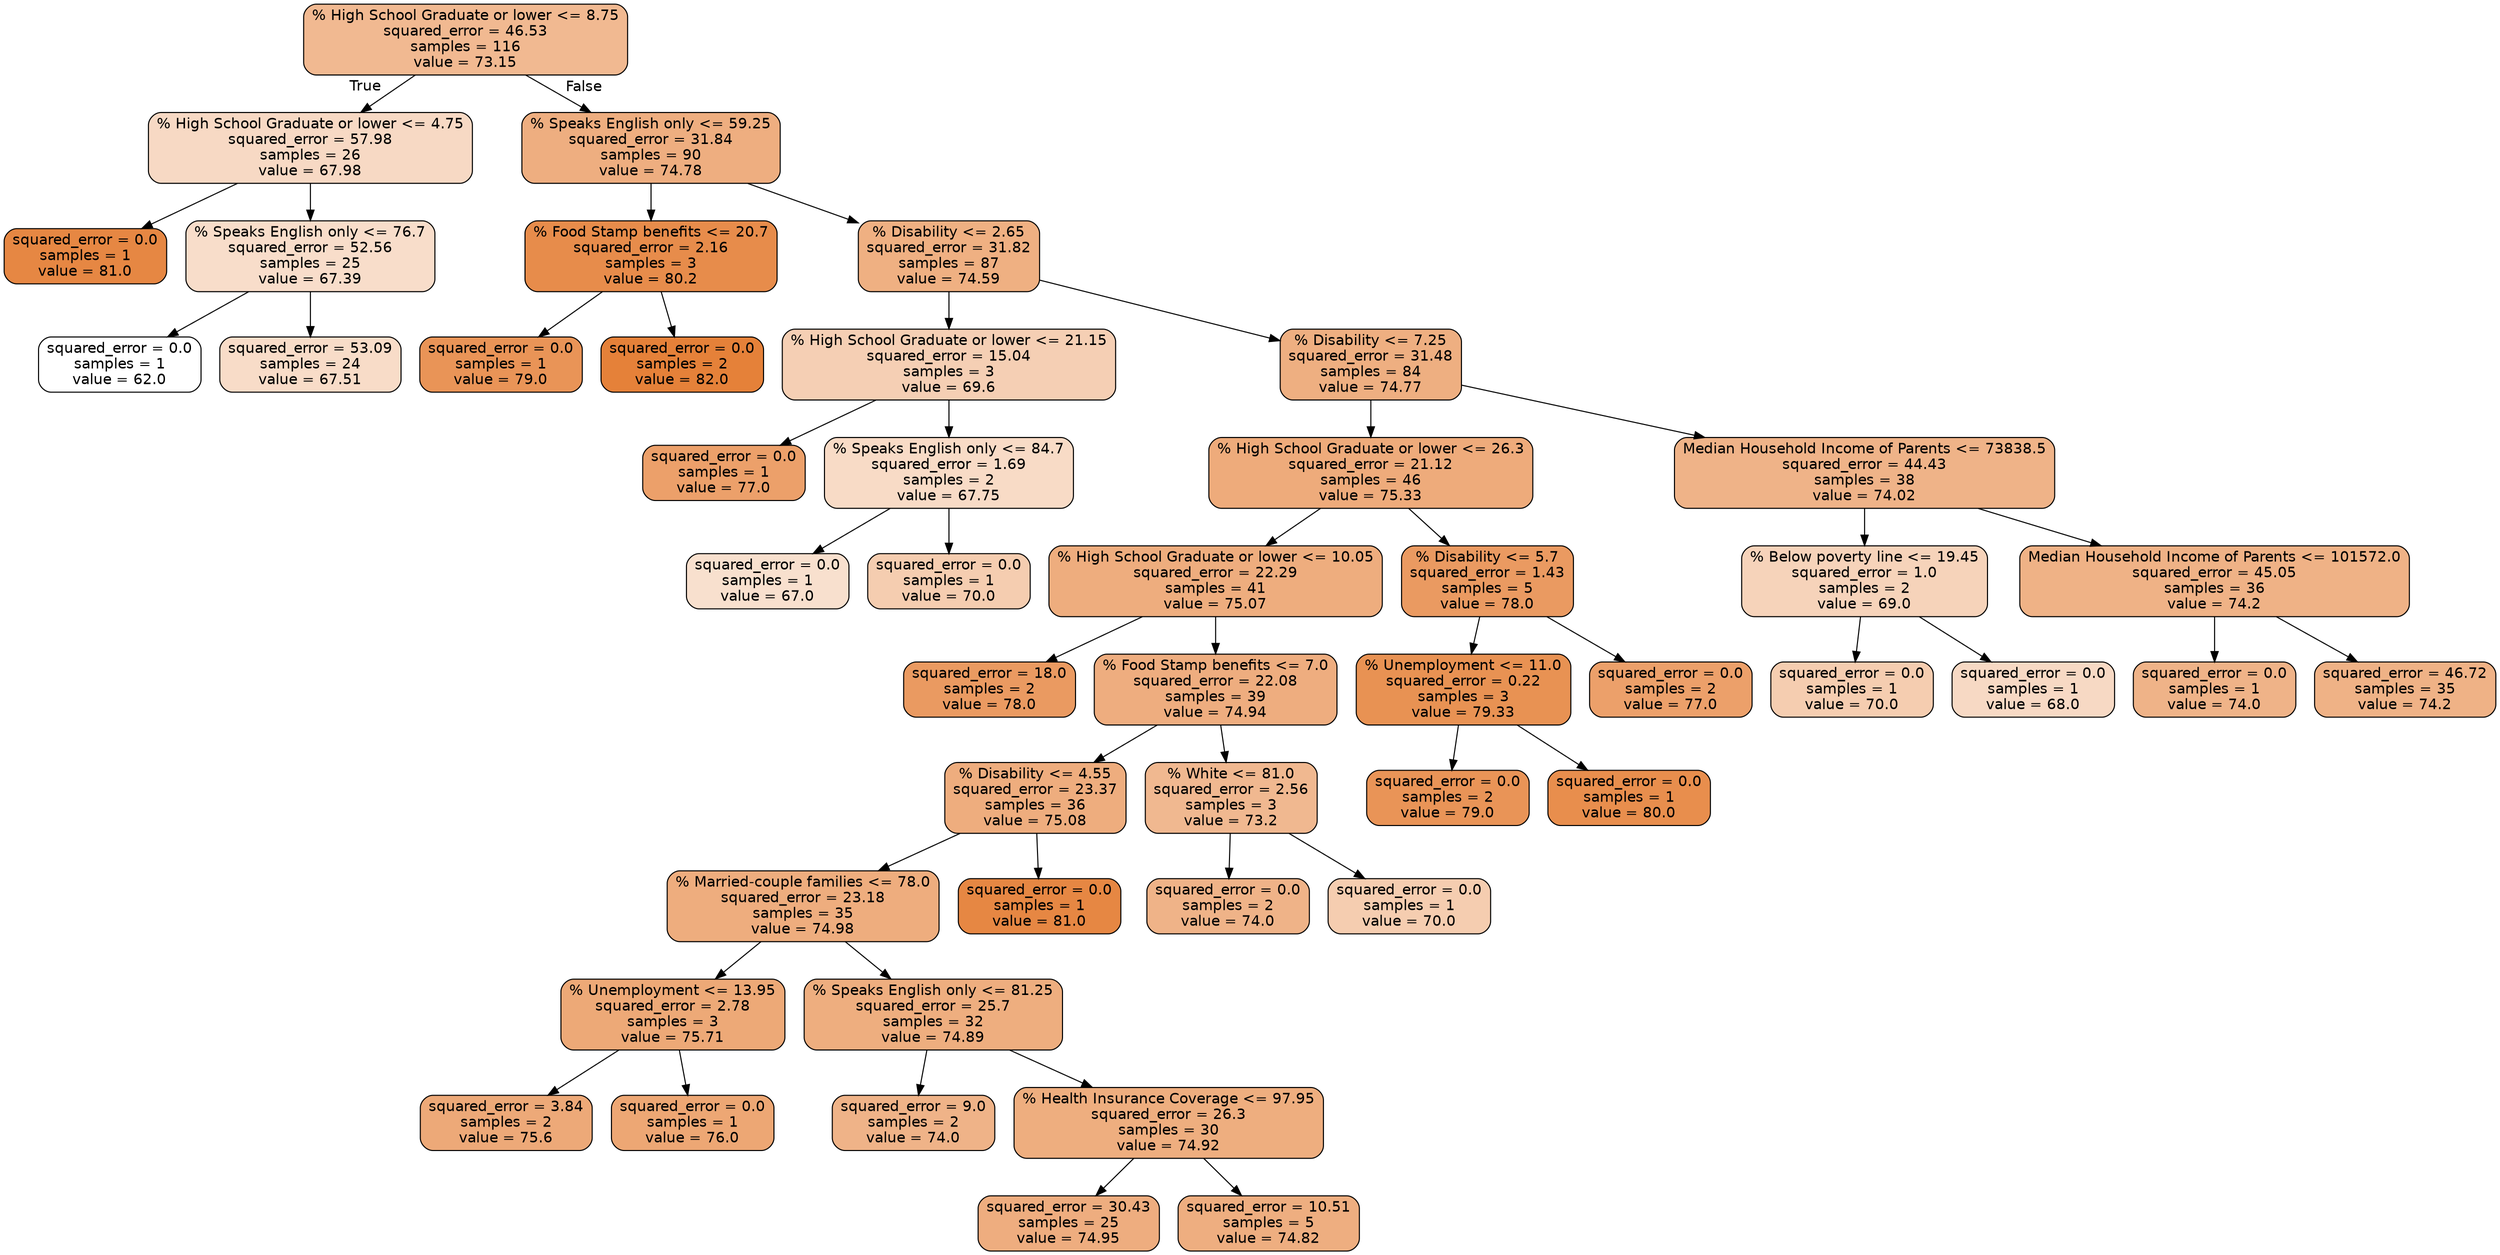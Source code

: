 digraph Tree {
node [shape=box, style="filled, rounded", color="black", fontname="helvetica"] ;
edge [fontname="helvetica"] ;
0 [label="% High School Graduate or lower <= 8.75\nsquared_error = 46.53\nsamples = 116\nvalue = 73.15", fillcolor="#f1b991"] ;
1 [label="% High School Graduate or lower <= 4.75\nsquared_error = 57.98\nsamples = 26\nvalue = 67.98", fillcolor="#f7d9c4"] ;
0 -> 1 [labeldistance=2.5, labelangle=45, headlabel="True"] ;
2 [label="squared_error = 0.0\nsamples = 1\nvalue = 81.0", fillcolor="#e68743"] ;
1 -> 2 ;
3 [label="% Speaks English only <= 76.7\nsquared_error = 52.56\nsamples = 25\nvalue = 67.39", fillcolor="#f8ddca"] ;
1 -> 3 ;
4 [label="squared_error = 0.0\nsamples = 1\nvalue = 62.0", fillcolor="#ffffff"] ;
3 -> 4 ;
5 [label="squared_error = 53.09\nsamples = 24\nvalue = 67.51", fillcolor="#f8dcc8"] ;
3 -> 5 ;
6 [label="% Speaks English only <= 59.25\nsquared_error = 31.84\nsamples = 90\nvalue = 74.78", fillcolor="#eeae80"] ;
0 -> 6 [labeldistance=2.5, labelangle=-45, headlabel="False"] ;
7 [label="% Food Stamp benefits <= 20.7\nsquared_error = 2.16\nsamples = 3\nvalue = 80.2", fillcolor="#e78c4b"] ;
6 -> 7 ;
8 [label="squared_error = 0.0\nsamples = 1\nvalue = 79.0", fillcolor="#e99457"] ;
7 -> 8 ;
9 [label="squared_error = 0.0\nsamples = 2\nvalue = 82.0", fillcolor="#e58139"] ;
7 -> 9 ;
10 [label="% Disability <= 2.65\nsquared_error = 31.82\nsamples = 87\nvalue = 74.59", fillcolor="#efb082"] ;
6 -> 10 ;
11 [label="% High School Graduate or lower <= 21.15\nsquared_error = 15.04\nsamples = 3\nvalue = 69.6", fillcolor="#f5cfb4"] ;
10 -> 11 ;
12 [label="squared_error = 0.0\nsamples = 1\nvalue = 77.0", fillcolor="#eca06a"] ;
11 -> 12 ;
13 [label="% Speaks English only <= 84.7\nsquared_error = 1.69\nsamples = 2\nvalue = 67.75", fillcolor="#f8dbc6"] ;
11 -> 13 ;
14 [label="squared_error = 0.0\nsamples = 1\nvalue = 67.0", fillcolor="#f8e0ce"] ;
13 -> 14 ;
15 [label="squared_error = 0.0\nsamples = 1\nvalue = 70.0", fillcolor="#f5cdb0"] ;
13 -> 15 ;
16 [label="% Disability <= 7.25\nsquared_error = 31.48\nsamples = 84\nvalue = 74.77", fillcolor="#eeaf81"] ;
10 -> 16 ;
17 [label="% High School Graduate or lower <= 26.3\nsquared_error = 21.12\nsamples = 46\nvalue = 75.33", fillcolor="#eeab7b"] ;
16 -> 17 ;
18 [label="% High School Graduate or lower <= 10.05\nsquared_error = 22.29\nsamples = 41\nvalue = 75.07", fillcolor="#eead7e"] ;
17 -> 18 ;
19 [label="squared_error = 18.0\nsamples = 2\nvalue = 78.0", fillcolor="#ea9a61"] ;
18 -> 19 ;
20 [label="% Food Stamp benefits <= 7.0\nsquared_error = 22.08\nsamples = 39\nvalue = 74.94", fillcolor="#eead7f"] ;
18 -> 20 ;
21 [label="% Disability <= 4.55\nsquared_error = 23.37\nsamples = 36\nvalue = 75.08", fillcolor="#eead7e"] ;
20 -> 21 ;
22 [label="% Married-couple families <= 78.0\nsquared_error = 23.18\nsamples = 35\nvalue = 74.98", fillcolor="#eead7e"] ;
21 -> 22 ;
23 [label="% Unemployment <= 13.95\nsquared_error = 2.78\nsamples = 3\nvalue = 75.71", fillcolor="#eda977"] ;
22 -> 23 ;
24 [label="squared_error = 3.84\nsamples = 2\nvalue = 75.6", fillcolor="#eda978"] ;
23 -> 24 ;
25 [label="squared_error = 0.0\nsamples = 1\nvalue = 76.0", fillcolor="#eda774"] ;
23 -> 25 ;
26 [label="% Speaks English only <= 81.25\nsquared_error = 25.7\nsamples = 32\nvalue = 74.89", fillcolor="#eeae7f"] ;
22 -> 26 ;
27 [label="squared_error = 9.0\nsamples = 2\nvalue = 74.0", fillcolor="#efb388"] ;
26 -> 27 ;
28 [label="% Health Insurance Coverage <= 97.95\nsquared_error = 26.3\nsamples = 30\nvalue = 74.92", fillcolor="#eeae7f"] ;
26 -> 28 ;
29 [label="squared_error = 30.43\nsamples = 25\nvalue = 74.95", fillcolor="#eead7f"] ;
28 -> 29 ;
30 [label="squared_error = 10.51\nsamples = 5\nvalue = 74.82", fillcolor="#eeae80"] ;
28 -> 30 ;
31 [label="squared_error = 0.0\nsamples = 1\nvalue = 81.0", fillcolor="#e68743"] ;
21 -> 31 ;
32 [label="% White <= 81.0\nsquared_error = 2.56\nsamples = 3\nvalue = 73.2", fillcolor="#f0b890"] ;
20 -> 32 ;
33 [label="squared_error = 0.0\nsamples = 2\nvalue = 74.0", fillcolor="#efb388"] ;
32 -> 33 ;
34 [label="squared_error = 0.0\nsamples = 1\nvalue = 70.0", fillcolor="#f5cdb0"] ;
32 -> 34 ;
35 [label="% Disability <= 5.7\nsquared_error = 1.43\nsamples = 5\nvalue = 78.0", fillcolor="#ea9a61"] ;
17 -> 35 ;
36 [label="% Unemployment <= 11.0\nsquared_error = 0.22\nsamples = 3\nvalue = 79.33", fillcolor="#e89253"] ;
35 -> 36 ;
37 [label="squared_error = 0.0\nsamples = 2\nvalue = 79.0", fillcolor="#e99457"] ;
36 -> 37 ;
38 [label="squared_error = 0.0\nsamples = 1\nvalue = 80.0", fillcolor="#e88e4d"] ;
36 -> 38 ;
39 [label="squared_error = 0.0\nsamples = 2\nvalue = 77.0", fillcolor="#eca06a"] ;
35 -> 39 ;
40 [label="Median Household Income of Parents <= 73838.5\nsquared_error = 44.43\nsamples = 38\nvalue = 74.02", fillcolor="#efb388"] ;
16 -> 40 ;
41 [label="% Below poverty line <= 19.45\nsquared_error = 1.0\nsamples = 2\nvalue = 69.0", fillcolor="#f6d3ba"] ;
40 -> 41 ;
42 [label="squared_error = 0.0\nsamples = 1\nvalue = 70.0", fillcolor="#f5cdb0"] ;
41 -> 42 ;
43 [label="squared_error = 0.0\nsamples = 1\nvalue = 68.0", fillcolor="#f7d9c4"] ;
41 -> 43 ;
44 [label="Median Household Income of Parents <= 101572.0\nsquared_error = 45.05\nsamples = 36\nvalue = 74.2", fillcolor="#efb286"] ;
40 -> 44 ;
45 [label="squared_error = 0.0\nsamples = 1\nvalue = 74.0", fillcolor="#efb388"] ;
44 -> 45 ;
46 [label="squared_error = 46.72\nsamples = 35\nvalue = 74.2", fillcolor="#efb286"] ;
44 -> 46 ;
}